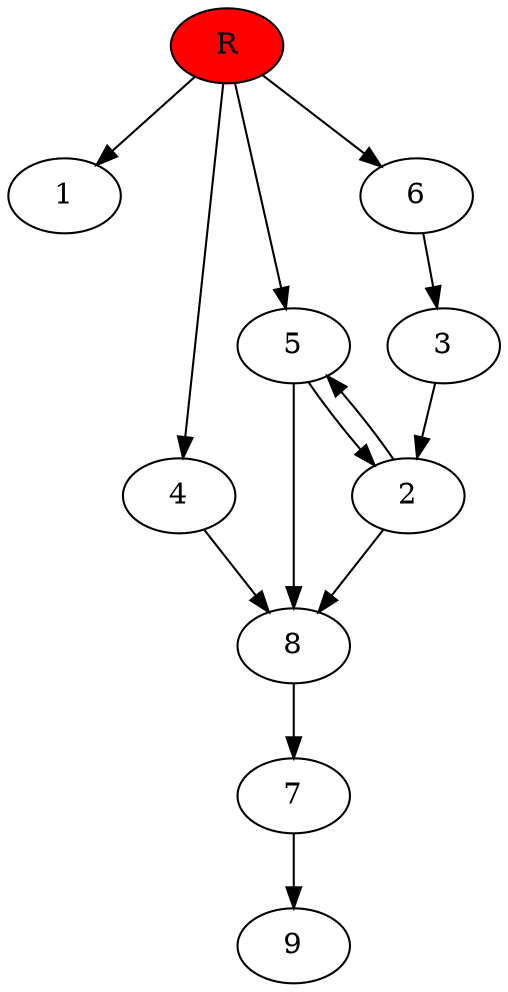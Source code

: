 digraph prb29243 {
	1
	2
	3
	4
	5
	6
	7
	8
	R [fillcolor="#ff0000" style=filled]
	2 -> 5
	2 -> 8
	3 -> 2
	4 -> 8
	5 -> 2
	5 -> 8
	6 -> 3
	7 -> 9
	8 -> 7
	R -> 1
	R -> 4
	R -> 5
	R -> 6
}
